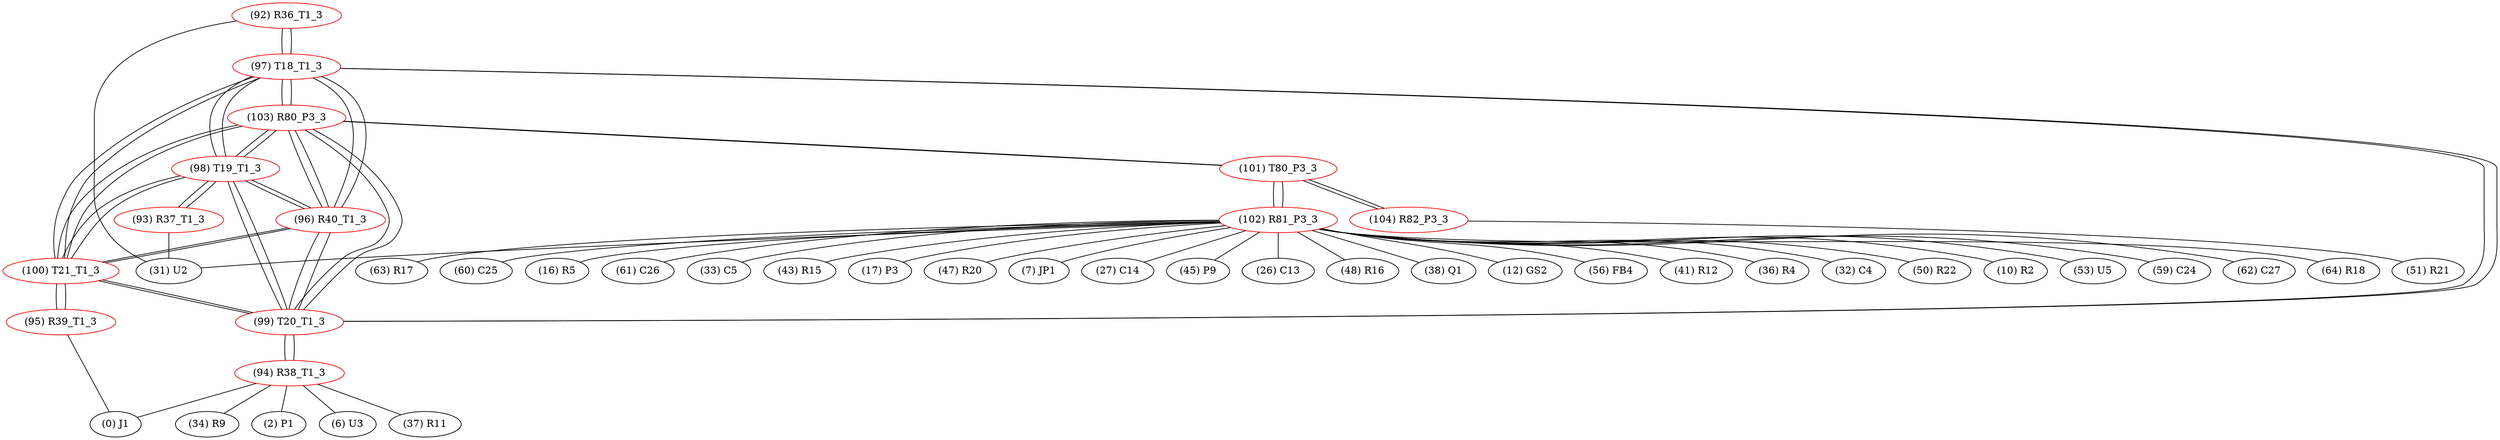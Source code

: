 graph {
	92 [label="(92) R36_T1_3" color=red]
	31 [label="(31) U2"]
	97 [label="(97) T18_T1_3"]
	93 [label="(93) R37_T1_3" color=red]
	31 [label="(31) U2"]
	98 [label="(98) T19_T1_3"]
	94 [label="(94) R38_T1_3" color=red]
	0 [label="(0) J1"]
	37 [label="(37) R11"]
	34 [label="(34) R9"]
	2 [label="(2) P1"]
	6 [label="(6) U3"]
	99 [label="(99) T20_T1_3"]
	95 [label="(95) R39_T1_3" color=red]
	0 [label="(0) J1"]
	100 [label="(100) T21_T1_3"]
	96 [label="(96) R40_T1_3" color=red]
	103 [label="(103) R80_P3_3"]
	97 [label="(97) T18_T1_3"]
	100 [label="(100) T21_T1_3"]
	99 [label="(99) T20_T1_3"]
	98 [label="(98) T19_T1_3"]
	97 [label="(97) T18_T1_3" color=red]
	99 [label="(99) T20_T1_3"]
	98 [label="(98) T19_T1_3"]
	100 [label="(100) T21_T1_3"]
	92 [label="(92) R36_T1_3"]
	103 [label="(103) R80_P3_3"]
	96 [label="(96) R40_T1_3"]
	98 [label="(98) T19_T1_3" color=red]
	99 [label="(99) T20_T1_3"]
	97 [label="(97) T18_T1_3"]
	100 [label="(100) T21_T1_3"]
	93 [label="(93) R37_T1_3"]
	103 [label="(103) R80_P3_3"]
	96 [label="(96) R40_T1_3"]
	99 [label="(99) T20_T1_3" color=red]
	98 [label="(98) T19_T1_3"]
	97 [label="(97) T18_T1_3"]
	100 [label="(100) T21_T1_3"]
	94 [label="(94) R38_T1_3"]
	103 [label="(103) R80_P3_3"]
	96 [label="(96) R40_T1_3"]
	100 [label="(100) T21_T1_3" color=red]
	99 [label="(99) T20_T1_3"]
	98 [label="(98) T19_T1_3"]
	97 [label="(97) T18_T1_3"]
	95 [label="(95) R39_T1_3"]
	103 [label="(103) R80_P3_3"]
	96 [label="(96) R40_T1_3"]
	101 [label="(101) T80_P3_3" color=red]
	102 [label="(102) R81_P3_3"]
	104 [label="(104) R82_P3_3"]
	103 [label="(103) R80_P3_3"]
	102 [label="(102) R81_P3_3" color=red]
	50 [label="(50) R22"]
	10 [label="(10) R2"]
	53 [label="(53) U5"]
	59 [label="(59) C24"]
	62 [label="(62) C27"]
	64 [label="(64) R18"]
	63 [label="(63) R17"]
	60 [label="(60) C25"]
	16 [label="(16) R5"]
	61 [label="(61) C26"]
	31 [label="(31) U2"]
	33 [label="(33) C5"]
	43 [label="(43) R15"]
	17 [label="(17) P3"]
	47 [label="(47) R20"]
	7 [label="(7) JP1"]
	27 [label="(27) C14"]
	45 [label="(45) P9"]
	26 [label="(26) C13"]
	48 [label="(48) R16"]
	38 [label="(38) Q1"]
	12 [label="(12) GS2"]
	56 [label="(56) FB4"]
	41 [label="(41) R12"]
	36 [label="(36) R4"]
	32 [label="(32) C4"]
	101 [label="(101) T80_P3_3"]
	103 [label="(103) R80_P3_3" color=red]
	97 [label="(97) T18_T1_3"]
	100 [label="(100) T21_T1_3"]
	99 [label="(99) T20_T1_3"]
	98 [label="(98) T19_T1_3"]
	96 [label="(96) R40_T1_3"]
	101 [label="(101) T80_P3_3"]
	104 [label="(104) R82_P3_3" color=red]
	51 [label="(51) R21"]
	101 [label="(101) T80_P3_3"]
	92 -- 31
	92 -- 97
	93 -- 31
	93 -- 98
	94 -- 0
	94 -- 37
	94 -- 34
	94 -- 2
	94 -- 6
	94 -- 99
	95 -- 0
	95 -- 100
	96 -- 103
	96 -- 97
	96 -- 100
	96 -- 99
	96 -- 98
	97 -- 99
	97 -- 98
	97 -- 100
	97 -- 92
	97 -- 103
	97 -- 96
	98 -- 99
	98 -- 97
	98 -- 100
	98 -- 93
	98 -- 103
	98 -- 96
	99 -- 98
	99 -- 97
	99 -- 100
	99 -- 94
	99 -- 103
	99 -- 96
	100 -- 99
	100 -- 98
	100 -- 97
	100 -- 95
	100 -- 103
	100 -- 96
	101 -- 102
	101 -- 104
	101 -- 103
	102 -- 50
	102 -- 10
	102 -- 53
	102 -- 59
	102 -- 62
	102 -- 64
	102 -- 63
	102 -- 60
	102 -- 16
	102 -- 61
	102 -- 31
	102 -- 33
	102 -- 43
	102 -- 17
	102 -- 47
	102 -- 7
	102 -- 27
	102 -- 45
	102 -- 26
	102 -- 48
	102 -- 38
	102 -- 12
	102 -- 56
	102 -- 41
	102 -- 36
	102 -- 32
	102 -- 101
	103 -- 97
	103 -- 100
	103 -- 99
	103 -- 98
	103 -- 96
	103 -- 101
	104 -- 51
	104 -- 101
}